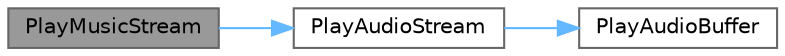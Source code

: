 digraph "PlayMusicStream"
{
 // LATEX_PDF_SIZE
  bgcolor="transparent";
  edge [fontname=Helvetica,fontsize=10,labelfontname=Helvetica,labelfontsize=10];
  node [fontname=Helvetica,fontsize=10,shape=box,height=0.2,width=0.4];
  rankdir="LR";
  Node1 [id="Node000001",label="PlayMusicStream",height=0.2,width=0.4,color="gray40", fillcolor="grey60", style="filled", fontcolor="black",tooltip=" "];
  Node1 -> Node2 [id="edge3_Node000001_Node000002",color="steelblue1",style="solid",tooltip=" "];
  Node2 [id="Node000002",label="PlayAudioStream",height=0.2,width=0.4,color="grey40", fillcolor="white", style="filled",URL="$_classes_2lib_2raudio_8c.html#a4103c4ab745e38641c696b81d3318cde",tooltip=" "];
  Node2 -> Node3 [id="edge4_Node000002_Node000003",color="steelblue1",style="solid",tooltip=" "];
  Node3 [id="Node000003",label="PlayAudioBuffer",height=0.2,width=0.4,color="grey40", fillcolor="white", style="filled",URL="$_classes_2lib_2raudio_8c.html#a9dc486971612309b12657ba6995a8e16",tooltip=" "];
}
